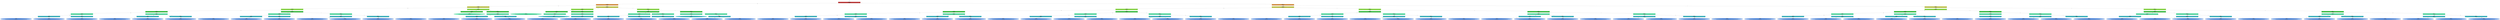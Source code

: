 digraph Tree {
splines=false;
graph [pad=".25", ranksep="0.5", nodesep="1"];
node [shape=rect, style="filled", color="black", fontname="helvetica",fillcolor="white"] ;
edge [fontname="helvetica"] ;
0 [label="letter", shape=plaintext];
0:s -> 1:n [style=invis];   
1 [label=<<b> Class=U </b> <br/> error: 1.000, n=20000 <br/> p: (0.04, 0.04, 0.04, 0.04, 0.04, 0.04, 0.04, 0.04, 0.04, 0.04, 0.04, 0.04, 0.04, 0.04, 0.04, 0.04, 0.04, 0.04, 0.04, 0.04, 0.04, 0.04, 0.04, 0.04, 0.04, 0.04) <br/><b>x-ege</b>>, fillcolor="0.000 0.7 0.800", shape="rect"];
2 [label=<<b> Class=I </b> <br/> error: 0.761, n=5029 <br/> p: (0.01, 0.01, 0.08, 0.00, 0.05, 0.08, 0.02, 0.00, 0.12, 0.11, 0.00, 0.11, 0.00, 0.00, 0.00, 0.09, 0.00, 0.00, 0.05, 0.08, 0.00, 0.00, 0.00, 0.00, 0.09, 0.10) <br/><b>x2ybr</b>>, fillcolor="0.086 0.7 0.900", shape="rect"];
1:s -> 2:n [label="<= 1"] ;
3 [label=<<b> Class=I </b> <br/> error: 0.689, n=3563 <br/> p: (0.01, 0.01, 0.06, 0.00, 0.06, 0.03, 0.03, 0.00, 0.18, 0.15, 0.00, 0.16, 0.00, 0.00, 0.00, 0.10, 0.00, 0.00, 0.07, 0.00, 0.00, 0.00, 0.00, 0.00, 0.00, 0.14) <br/><b>y-ege</b>>, fillcolor="0.171 0.7 0.800", shape="rect"];
2:s -> 3:n [label="<= 7"] ;
4 [label=<<b> Class=I </b> <br/> error: 0.617, n=2698 <br/> p: (0.02, 0.01, 0.08, 0.00, 0.01, 0.04, 0.02, 0.00, 0.23, 0.20, 0.00, 0.21, 0.00, 0.00, 0.00, 0.14, 0.00, 0.00, 0.03, 0.00, 0.00, 0.00, 0.00, 0.00, 0.00, 0.03) <br/><b>xybar</b>>, fillcolor="0.257 0.7 0.900", shape="rect"];
3:s -> 4:n [label="<= 5"] ;
5 [label=<<b> Class=L </b> <br/> error: 0.461, n=1348 <br/> p: (0.03, 0.01, 0.16, 0.00, 0.00, 0.00, 0.05, 0.00, 0.28, 0.00, 0.00, 0.41, 0.00, 0.00, 0.00, 0.05, 0.00, 0.00, 0.00, 0.00, 0.00, 0.00, 0.00, 0.00, 0.00, 0.00) <br/><b>x2ybr</b>>, fillcolor="0.343 0.7 0.800", shape="rect"];
4:s -> 5:n [label="<= 9"] ;
6 [label=<<b> Class=L </b> <br/> error: 0.088, n=601 <br/> p: (0.07, 0.00, 0.00, 0.00, 0.00, 0.00, 0.00, 0.00, 0.00, 0.00, 0.00, 0.92, 0.00, 0.00, 0.00, 0.00, 0.00, 0.00, 0.00, 0.00, 0.00, 0.00, 0.00, 0.00, 0.00, 0.00) <br/><b>y2bar</b>>, fillcolor="0.429 0.7 0.900", shape="rect"];
5:s -> 6:n [label="<= 3"] ;
7 [label=<<b> Class=L </b> <br/> error: 0.229, n=92 <br/> p: (0.48, 0.00, 0.00, 0.00, 0.00, 0.00, 0.00, 0.00, 0.00, 0.00, 0.00, 0.51, 0.00, 0.00, 0.00, 0.00, 0.00, 0.00, 0.00, 0.00, 0.00, 0.00, 0.00, 0.00, 0.00, 0.01) <br/><b>y2bar</b>>, fillcolor="0.514 0.7 0.800", shape="rect"];
6:s -> 7:n [label="<= 5"] ;
8 [label=<<b> Class=A </b> <br/> error: 0.000, n=44 <br/> p: (1.00, 0.00, 0.00, 0.00, 0.00, 0.00, 0.00, 0.00, 0.00, 0.00, 0.00, 0.00, 0.00, 0.00, 0.00, 0.00, 0.00, 0.00, 0.00, 0.00, 0.00, 0.00, 0.00, 0.00, 0.00, 0.00) >, fillcolor="0.600 0.7 0.900", shape="oval"];
7:s -> 8:n [label="<= 2"] ;
9 [label=<<b> Class=L </b> <br/> error: 0.031, n=48 <br/> p: (0.00, 0.00, 0.00, 0.00, 0.00, 0.00, 0.00, 0.00, 0.00, 0.00, 0.00, 0.98, 0.00, 0.00, 0.00, 0.00, 0.00, 0.00, 0.00, 0.00, 0.00, 0.00, 0.00, 0.00, 0.00, 0.02) >, fillcolor="0.600 0.7 0.900", shape="oval"];
7:s -> 9:n [label="> 2"] ;
10 [label=<<b> Class=L </b> <br/> error: 0.004, n=509 <br/> p: (0.00, 0.00, 0.00, 0.00, 0.00, 0.00, 0.00, 0.00, 0.00, 0.00, 0.00, 1.00, 0.00, 0.00, 0.00, 0.00, 0.00, 0.00, 0.00, 0.00, 0.00, 0.00, 0.00, 0.00, 0.00, 0.00) <br/><b>y-bar</b>>, fillcolor="0.514 0.7 0.800", shape="rect"];
6:s -> 10:n [label="> 5"] ;
11 [label=<<b> Class=L </b> <br/> error: 0.000, n=508 <br/> p: (0.00, 0.00, 0.00, 0.00, 0.00, 0.00, 0.00, 0.00, 0.00, 0.00, 0.00, 1.00, 0.00, 0.00, 0.00, 0.00, 0.00, 0.00, 0.00, 0.00, 0.00, 0.00, 0.00, 0.00, 0.00, 0.00) >, fillcolor="0.600 0.7 0.900", shape="oval"];
10:s -> 11:n [label="<= 5"] ;
12 [label=<<b> Class=I </b> <br/> error: 0.384, n=747 <br/> p: (0.00, 0.02, 0.28, 0.00, 0.00, 0.00, 0.08, 0.00, 0.51, 0.00, 0.00, 0.00, 0.00, 0.00, 0.00, 0.10, 0.00, 0.00, 0.00, 0.00, 0.00, 0.00, 0.00, 0.00, 0.00, 0.01) <br/><b>xy2br</b>>, fillcolor="0.429 0.7 0.900", shape="rect"];
5:s -> 12:n [label="> 3"] ;
13 [label=<<b> Class=I </b> <br/> error: 0.197, n=448 <br/> p: (0.00, 0.03, 0.00, 0.00, 0.00, 0.00, 0.00, 0.00, 0.80, 0.00, 0.00, 0.00, 0.00, 0.00, 0.00, 0.16, 0.00, 0.00, 0.00, 0.00, 0.00, 0.00, 0.00, 0.00, 0.00, 0.01) <br/><b>x-bar</b>>, fillcolor="0.514 0.7 0.800", shape="rect"];
12:s -> 13:n [label="<= 8"] ;
14 [label=<<b> Class=P </b> <br/> error: 0.044, n=73 <br/> p: (0.00, 0.01, 0.00, 0.00, 0.00, 0.00, 0.00, 0.00, 0.00, 0.00, 0.00, 0.00, 0.00, 0.00, 0.00, 0.97, 0.00, 0.01, 0.00, 0.00, 0.00, 0.00, 0.00, 0.00, 0.00, 0.00) >, fillcolor="0.600 0.7 0.900", shape="oval"];
13:s -> 14:n [label="<= 6"] ;
15 [label=<<b> Class=I </b> <br/> error: 0.067, n=375 <br/> p: (0.00, 0.04, 0.00, 0.00, 0.00, 0.00, 0.00, 0.00, 0.95, 0.00, 0.00, 0.00, 0.00, 0.00, 0.00, 0.00, 0.00, 0.00, 0.00, 0.00, 0.00, 0.00, 0.00, 0.00, 0.00, 0.01) >, fillcolor="0.600 0.7 0.900", shape="oval"];
13:s -> 15:n [label="> 6"] ;
16 [label=<<b> Class=C </b> <br/> error: 0.246, n=299 <br/> p: (0.00, 0.00, 0.71, 0.00, 0.00, 0.00, 0.20, 0.00, 0.09, 0.00, 0.00, 0.00, 0.00, 0.00, 0.00, 0.00, 0.00, 0.00, 0.00, 0.00, 0.00, 0.00, 0.00, 0.00, 0.00, 0.00) <br/><b>y-ege</b>>, fillcolor="0.514 0.7 0.800", shape="rect"];
12:s -> 16:n [label="> 8"] ;
17 [label=<<b> Class=C </b> <br/> error: 0.144, n=241 <br/> p: (0.00, 0.00, 0.86, 0.00, 0.00, 0.00, 0.03, 0.00, 0.11, 0.00, 0.00, 0.00, 0.00, 0.00, 0.00, 0.00, 0.00, 0.00, 0.00, 0.00, 0.00, 0.00, 0.00, 0.00, 0.00, 0.00) >, fillcolor="0.600 0.7 0.900", shape="oval"];
16:s -> 17:n [label="<= 4"] ;
18 [label=<<b> Class=G </b> <br/> error: 0.089, n=58 <br/> p: (0.00, 0.00, 0.05, 0.00, 0.02, 0.00, 0.93, 0.00, 0.00, 0.00, 0.00, 0.00, 0.00, 0.00, 0.00, 0.00, 0.00, 0.00, 0.00, 0.00, 0.00, 0.00, 0.00, 0.00, 0.00, 0.00) >, fillcolor="0.600 0.7 0.900", shape="oval"];
16:s -> 18:n [label="> 4"] ;
19 [label=<<b> Class=J </b> <br/> error: 0.503, n=1350 <br/> p: (0.00, 0.00, 0.00, 0.00, 0.01, 0.08, 0.00, 0.00, 0.18, 0.39, 0.00, 0.00, 0.00, 0.00, 0.00, 0.22, 0.00, 0.00, 0.05, 0.00, 0.00, 0.00, 0.00, 0.00, 0.00, 0.05) <br/><b>xegvy</b>>, fillcolor="0.343 0.7 0.800", shape="rect"];
4:s -> 19:n [label="> 9"] ;
20 [label=<<b> Class=J </b> <br/> error: 0.068, n=530 <br/> p: (0.01, 0.00, 0.00, 0.00, 0.00, 0.00, 0.00, 0.00, 0.02, 0.96, 0.00, 0.01, 0.00, 0.00, 0.00, 0.00, 0.00, 0.00, 0.00, 0.00, 0.00, 0.00, 0.00, 0.00, 0.00, 0.00) <br/><b>y-ege</b>>, fillcolor="0.429 0.7 0.900", shape="rect"];
19:s -> 20:n [label="<= 7"] ;
21 [label=<<b> Class=J </b> <br/> error: 0.013, n=480 <br/> p: (0.00, 0.00, 0.00, 0.00, 0.00, 0.00, 0.00, 0.00, 0.00, 0.99, 0.00, 0.00, 0.00, 0.00, 0.00, 0.00, 0.00, 0.00, 0.00, 0.00, 0.00, 0.00, 0.00, 0.00, 0.00, 0.00) <br/><b>y2bar</b>>, fillcolor="0.514 0.7 0.800", shape="rect"];
20:s -> 21:n [label="<= 1"] ;
22 [label=<<b> Class=J </b> <br/> error: 0.008, n=479 <br/> p: (0.00, 0.00, 0.00, 0.00, 0.00, 0.00, 0.00, 0.00, 0.00, 1.00, 0.00, 0.00, 0.00, 0.00, 0.00, 0.00, 0.00, 0.00, 0.00, 0.00, 0.00, 0.00, 0.00, 0.00, 0.00, 0.00) >, fillcolor="0.600 0.7 0.900", shape="oval"];
21:s -> 22:n [label="> 2"] ;
23 [label=<<b> Class=J </b> <br/> error: 0.340, n=50 <br/> p: (0.06, 0.00, 0.00, 0.00, 0.00, 0.00, 0.00, 0.00, 0.18, 0.62, 0.00, 0.12, 0.00, 0.00, 0.00, 0.00, 0.00, 0.00, 0.00, 0.00, 0.00, 0.00, 0.00, 0.00, 0.00, 0.02) <br/><b>xybar</b>>, fillcolor="0.514 0.7 0.800", shape="rect"];
20:s -> 23:n [label="> 1"] ;
24 [label=<<b> Class=J </b> <br/> error: 0.195, n=41 <br/> p: (0.02, 0.00, 0.00, 0.00, 0.00, 0.00, 0.00, 0.00, 0.22, 0.76, 0.00, 0.00, 0.00, 0.00, 0.00, 0.00, 0.00, 0.00, 0.00, 0.00, 0.00, 0.00, 0.00, 0.00, 0.00, 0.00) >, fillcolor="0.600 0.7 0.900", shape="oval"];
23:s -> 24:n [label="> 10"] ;
25 [label=<<b> Class=P </b> <br/> error: 0.500, n=820 <br/> p: (0.00, 0.01, 0.00, 0.00, 0.02, 0.14, 0.00, 0.00, 0.28, 0.03, 0.00, 0.00, 0.00, 0.00, 0.00, 0.36, 0.00, 0.00, 0.08, 0.00, 0.00, 0.00, 0.00, 0.00, 0.00, 0.08) <br/><b>xy2br</b>>, fillcolor="0.429 0.7 0.900", shape="rect"];
19:s -> 25:n [label="> 7"] ;
26 [label=<<b> Class=P </b> <br/> error: 0.276, n=441 <br/> p: (0.00, 0.00, 0.00, 0.00, 0.00, 0.25, 0.00, 0.00, 0.04, 0.01, 0.00, 0.00, 0.00, 0.00, 0.00, 0.67, 0.00, 0.00, 0.01, 0.00, 0.00, 0.00, 0.00, 0.00, 0.00, 0.00) <br/><b>xybar</b>>, fillcolor="0.514 0.7 0.800", shape="rect"];
25:s -> 26:n [label="<= 6"] ;
27 [label=<<b> Class=P </b> <br/> error: 0.088, n=257 <br/> p: (0.00, 0.00, 0.00, 0.00, 0.00, 0.01, 0.00, 0.00, 0.00, 0.00, 0.00, 0.00, 0.00, 0.00, 0.00, 0.95, 0.00, 0.00, 0.02, 0.00, 0.00, 0.00, 0.00, 0.00, 0.00, 0.00) >, fillcolor="0.600 0.7 0.900", shape="oval"];
26:s -> 27:n [label="<= 12"] ;
28 [label=<<b> Class=F </b> <br/> error: 0.306, n=184 <br/> p: (0.00, 0.00, 0.00, 0.00, 0.00, 0.59, 0.00, 0.00, 0.10, 0.03, 0.00, 0.00, 0.00, 0.00, 0.00, 0.29, 0.00, 0.00, 0.00, 0.00, 0.00, 0.00, 0.00, 0.00, 0.00, 0.00) >, fillcolor="0.600 0.7 0.900", shape="oval"];
26:s -> 28:n [label="> 12"] ;
29 [label=<<b> Class=I </b> <br/> error: 0.387, n=379 <br/> p: (0.00, 0.01, 0.00, 0.00, 0.04, 0.00, 0.00, 0.00, 0.56, 0.04, 0.00, 0.00, 0.00, 0.00, 0.00, 0.00, 0.00, 0.00, 0.17, 0.00, 0.00, 0.00, 0.00, 0.00, 0.00, 0.17) <br/><b>y-ege</b>>, fillcolor="0.514 0.7 0.800", shape="rect"];
25:s -> 29:n [label="> 6"] ;
30 [label=<<b> Class=I </b> <br/> error: 0.089, n=231 <br/> p: (0.00, 0.00, 0.00, 0.00, 0.00, 0.00, 0.00, 0.00, 0.92, 0.07, 0.00, 0.00, 0.00, 0.00, 0.00, 0.00, 0.00, 0.00, 0.00, 0.00, 0.00, 0.00, 0.00, 0.00, 0.00, 0.00) >, fillcolor="0.600 0.7 0.900", shape="oval"];
29:s -> 30:n [label="<= 2"] ;
31 [label=<<b> Class=Z </b> <br/> error: 0.331, n=148 <br/> p: (0.00, 0.03, 0.01, 0.00, 0.09, 0.00, 0.00, 0.00, 0.00, 0.00, 0.00, 0.00, 0.00, 0.00, 0.00, 0.00, 0.00, 0.00, 0.43, 0.00, 0.00, 0.00, 0.00, 0.00, 0.00, 0.44) >, fillcolor="0.600 0.7 0.900", shape="oval"];
29:s -> 31:n [label="> 2"] ;
32 [label=<<b> Class=Z </b> <br/> error: 0.396, n=865 <br/> p: (0.00, 0.04, 0.00, 0.00, 0.25, 0.00, 0.04, 0.00, 0.00, 0.00, 0.00, 0.00, 0.00, 0.00, 0.00, 0.00, 0.00, 0.00, 0.20, 0.00, 0.00, 0.00, 0.00, 0.00, 0.00, 0.47) <br/><b>x-bar</b>>, fillcolor="0.257 0.7 0.900", shape="rect"];
3:s -> 32:n [label="> 5"] ;
33 [label=<<b> Class=E </b> <br/> error: 0.010, n=197 <br/> p: (0.00, 0.00, 0.00, 0.00, 0.99, 0.00, 0.00, 0.00, 0.00, 0.00, 0.00, 0.00, 0.00, 0.00, 0.00, 0.01, 0.00, 0.00, 0.00, 0.00, 0.00, 0.00, 0.00, 0.00, 0.00, 0.00) <br/><b>y-bar</b>>, fillcolor="0.343 0.7 0.800", shape="rect"];
32:s -> 33:n [label="<= 5"] ;
34 [label=<<b> Class=E </b> <br/> error: 0.000, n=196 <br/> p: (0.00, 0.00, 0.00, 0.00, 1.00, 0.00, 0.00, 0.00, 0.00, 0.00, 0.00, 0.00, 0.00, 0.00, 0.00, 0.00, 0.00, 0.00, 0.00, 0.00, 0.00, 0.00, 0.00, 0.00, 0.00, 0.00) >, fillcolor="0.429 0.7 0.900", shape="oval"];
33:s -> 34:n [label="<= 9"] ;
35 [label=<<b> Class=Z </b> <br/> error: 0.327, n=668 <br/> p: (0.00, 0.05, 0.00, 0.00, 0.03, 0.00, 0.05, 0.00, 0.00, 0.00, 0.00, 0.00, 0.00, 0.00, 0.00, 0.00, 0.00, 0.00, 0.26, 0.00, 0.00, 0.00, 0.00, 0.00, 0.00, 0.61) <br/><b>x2bar</b>>, fillcolor="0.343 0.7 0.800", shape="rect"];
32:s -> 35:n [label="> 5"] ;
36 [label=<<b> Class=Z </b> <br/> error: 0.255, n=613 <br/> p: (0.00, 0.01, 0.00, 0.00, 0.03, 0.00, 0.00, 0.00, 0.00, 0.00, 0.00, 0.00, 0.00, 0.00, 0.00, 0.00, 0.00, 0.00, 0.28, 0.00, 0.00, 0.00, 0.00, 0.00, 0.00, 0.67) <br/><b>xybar</b>>, fillcolor="0.429 0.7 0.900", shape="rect"];
35:s -> 36:n [label="<= 6"] ;
37 [label=<<b> Class=Z </b> <br/> error: 0.255, n=363 <br/> p: (0.00, 0.02, 0.00, 0.00, 0.00, 0.00, 0.01, 0.00, 0.00, 0.00, 0.00, 0.00, 0.00, 0.00, 0.00, 0.00, 0.00, 0.00, 0.47, 0.00, 0.00, 0.00, 0.00, 0.00, 0.00, 0.50) <br/><b>xybar</b>>, fillcolor="0.514 0.7 0.800", shape="rect"];
36:s -> 37:n [label="<= 8"] ;
38 [label=<<b> Class=S </b> <br/> error: 0.000, n=167 <br/> p: (0.00, 0.00, 0.00, 0.00, 0.00, 0.00, 0.00, 0.00, 0.00, 0.00, 0.00, 0.00, 0.00, 0.00, 0.00, 0.00, 0.00, 0.00, 1.00, 0.00, 0.00, 0.00, 0.00, 0.00, 0.00, 0.00) >, fillcolor="0.600 0.7 0.900", shape="oval"];
37:s -> 38:n [label="<= 5"] ;
39 [label=<<b> Class=Z </b> <br/> error: 0.115, n=196 <br/> p: (0.00, 0.04, 0.00, 0.00, 0.01, 0.00, 0.01, 0.00, 0.00, 0.00, 0.00, 0.00, 0.00, 0.00, 0.00, 0.00, 0.00, 0.00, 0.03, 0.00, 0.00, 0.00, 0.00, 0.00, 0.00, 0.92) >, fillcolor="0.600 0.7 0.900", shape="oval"];
37:s -> 39:n [label="> 5"] ;
40 [label=<<b> Class=Z </b> <br/> error: 0.095, n=250 <br/> p: (0.00, 0.00, 0.00, 0.00, 0.07, 0.00, 0.00, 0.00, 0.00, 0.00, 0.00, 0.00, 0.00, 0.00, 0.00, 0.00, 0.00, 0.00, 0.00, 0.00, 0.00, 0.00, 0.00, 0.00, 0.00, 0.92) <br/><b>x2bar</b>>, fillcolor="0.514 0.7 0.800", shape="rect"];
36:s -> 40:n [label="> 8"] ;
41 [label=<<b> Class=Z </b> <br/> error: 0.040, n=236 <br/> p: (0.00, 0.00, 0.00, 0.00, 0.02, 0.00, 0.00, 0.00, 0.00, 0.00, 0.00, 0.00, 0.00, 0.00, 0.00, 0.00, 0.00, 0.00, 0.00, 0.00, 0.00, 0.00, 0.00, 0.00, 0.00, 0.97) >, fillcolor="0.600 0.7 0.900", shape="oval"];
40:s -> 41:n [label="<= 4"] ;
42 [label=<<b> Class=G </b> <br/> error: 0.210, n=55 <br/> p: (0.00, 0.44, 0.00, 0.00, 0.00, 0.00, 0.56, 0.00, 0.00, 0.00, 0.00, 0.00, 0.00, 0.00, 0.00, 0.00, 0.00, 0.00, 0.00, 0.00, 0.00, 0.00, 0.00, 0.00, 0.00, 0.00) >, fillcolor="0.429 0.7 0.900", shape="oval"];
35:s -> 42:n [label="> 6"] ;
43 [label=<<b> Class=Y </b> <br/> error: 0.502, n=1466 <br/> p: (0.00, 0.00, 0.13, 0.00, 0.00, 0.21, 0.00, 0.00, 0.00, 0.02, 0.00, 0.00, 0.00, 0.00, 0.00, 0.05, 0.00, 0.00, 0.00, 0.27, 0.00, 0.00, 0.00, 0.00, 0.30, 0.01) <br/><b>y-bar</b>>, fillcolor="0.171 0.7 0.800", shape="rect"];
2:s -> 43:n [label="> 7"] ;
44 [label=<<b> Class=C </b> <br/> error: 0.389, n=290 <br/> p: (0.00, 0.00, 0.62, 0.00, 0.02, 0.00, 0.00, 0.00, 0.00, 0.10, 0.00, 0.00, 0.00, 0.00, 0.00, 0.03, 0.00, 0.00, 0.01, 0.01, 0.00, 0.00, 0.00, 0.00, 0.15, 0.05) <br/><b>x2bar</b>>, fillcolor="0.257 0.7 0.900", shape="rect"];
43:s -> 44:n [label="<= 9"] ;
45 [label=<<b> Class=Y </b> <br/> error: 0.519, n=111 <br/> p: (0.00, 0.00, 0.26, 0.00, 0.04, 0.01, 0.00, 0.00, 0.00, 0.05, 0.00, 0.00, 0.00, 0.00, 0.00, 0.06, 0.01, 0.00, 0.03, 0.03, 0.00, 0.00, 0.00, 0.00, 0.40, 0.13) <br/><b>x2bar</b>>, fillcolor="0.343 0.7 0.800", shape="rect"];
44:s -> 45:n [label="<= 4"] ;
46 [label=<<b> Class=Y </b> <br/> error: 0.432, n=76 <br/> p: (0.00, 0.00, 0.01, 0.00, 0.05, 0.01, 0.00, 0.00, 0.00, 0.04, 0.00, 0.00, 0.00, 0.00, 0.00, 0.04, 0.00, 0.00, 0.04, 0.04, 0.00, 0.00, 0.00, 0.00, 0.58, 0.18) <br/><b>xegvy</b>>, fillcolor="0.429 0.7 0.900", shape="rect"];
45:s -> 46:n [label="<= 3"] ;
47 [label=<<b> Class=Y </b> <br/> error: 0.096, n=46 <br/> p: (0.00, 0.00, 0.00, 0.00, 0.00, 0.02, 0.00, 0.00, 0.00, 0.00, 0.00, 0.00, 0.00, 0.00, 0.00, 0.02, 0.00, 0.00, 0.00, 0.02, 0.00, 0.00, 0.00, 0.00, 0.93, 0.00) >, fillcolor="0.514 0.7 0.800", shape="oval"];
46:s -> 47:n [label="> 9"] ;
48 [label=<<b> Class=C </b> <br/> error: 0.152, n=179 <br/> p: (0.00, 0.00, 0.85, 0.00, 0.01, 0.00, 0.00, 0.00, 0.00, 0.13, 0.00, 0.00, 0.00, 0.00, 0.00, 0.01, 0.00, 0.00, 0.00, 0.00, 0.00, 0.00, 0.00, 0.00, 0.00, 0.01) <br/><b>y-bar</b>>, fillcolor="0.343 0.7 0.800", shape="rect"];
44:s -> 48:n [label="> 4"] ;
49 [label=<<b> Class=C </b> <br/> error: 0.036, n=155 <br/> p: (0.00, 0.00, 0.98, 0.00, 0.01, 0.00, 0.00, 0.00, 0.00, 0.00, 0.00, 0.00, 0.00, 0.00, 0.00, 0.01, 0.00, 0.00, 0.00, 0.00, 0.00, 0.00, 0.00, 0.00, 0.00, 0.01) <br/><b>onpix</b>>, fillcolor="0.429 0.7 0.900", shape="rect"];
48:s -> 49:n [label="> 5"] ;
50 [label=<<b> Class=C </b> <br/> error: 0.012, n=153 <br/> p: (0.00, 0.00, 0.99, 0.00, 0.01, 0.00, 0.00, 0.00, 0.00, 0.00, 0.00, 0.00, 0.00, 0.00, 0.00, 0.00, 0.00, 0.00, 0.00, 0.00, 0.00, 0.00, 0.00, 0.00, 0.00, 0.00) <br/><b>x-ege</b>>, fillcolor="0.514 0.7 0.800", shape="rect"];
49:s -> 50:n [label="<= 4"] ;
51 [label=<<b> Class=C </b> <br/> error: 0.000, n=152 <br/> p: (0.00, 0.00, 1.00, 0.00, 0.00, 0.00, 0.00, 0.00, 0.00, 0.00, 0.00, 0.00, 0.00, 0.00, 0.00, 0.00, 0.00, 0.00, 0.00, 0.00, 0.00, 0.00, 0.00, 0.00, 0.00, 0.00) >, fillcolor="0.600 0.7 0.900", shape="oval"];
50:s -> 51:n [label="> 0"] ;
52 [label=<<b> Class=T </b> <br/> error: 0.397, n=1176 <br/> p: (0.00, 0.00, 0.00, 0.00, 0.00, 0.26, 0.00, 0.00, 0.00, 0.00, 0.00, 0.00, 0.00, 0.00, 0.00, 0.06, 0.00, 0.00, 0.00, 0.34, 0.00, 0.00, 0.00, 0.00, 0.33, 0.00) <br/><b>x2bar</b>>, fillcolor="0.257 0.7 0.900", shape="rect"];
43:s -> 52:n [label="> 9"] ;
53 [label=<<b> Class=T </b> <br/> error: 0.303, n=841 <br/> p: (0.00, 0.00, 0.00, 0.00, 0.00, 0.08, 0.00, 0.00, 0.00, 0.00, 0.00, 0.00, 0.00, 0.00, 0.00, 0.01, 0.00, 0.00, 0.00, 0.46, 0.00, 0.00, 0.00, 0.00, 0.45, 0.00) <br/><b>y-bar</b>>, fillcolor="0.343 0.7 0.800", shape="rect"];
52:s -> 53:n [label="<= 3"] ;
54 [label=<<b> Class=Y </b> <br/> error: 0.286, n=533 <br/> p: (0.00, 0.00, 0.00, 0.00, 0.00, 0.11, 0.00, 0.00, 0.00, 0.00, 0.00, 0.00, 0.00, 0.00, 0.00, 0.02, 0.00, 0.00, 0.00, 0.20, 0.00, 0.00, 0.00, 0.00, 0.67, 0.00) <br/><b>xegvy</b>>, fillcolor="0.429 0.7 0.900", shape="rect"];
53:s -> 54:n [label="<= 11"] ;
55 [label=<<b> Class=T </b> <br/> error: 0.396, n=179 <br/> p: (0.00, 0.00, 0.00, 0.00, 0.00, 0.31, 0.00, 0.00, 0.00, 0.00, 0.00, 0.00, 0.00, 0.00, 0.00, 0.06, 0.00, 0.00, 0.00, 0.32, 0.00, 0.00, 0.00, 0.00, 0.30, 0.01) <br/><b>x2bar</b>>, fillcolor="0.514 0.7 0.800", shape="rect"];
54:s -> 55:n [label="<= 10"] ;
56 [label=<<b> Class=T </b> <br/> error: 0.293, n=114 <br/> p: (0.00, 0.00, 0.00, 0.00, 0.00, 0.11, 0.00, 0.00, 0.00, 0.00, 0.00, 0.00, 0.00, 0.00, 0.00, 0.00, 0.00, 0.00, 0.00, 0.48, 0.00, 0.00, 0.00, 0.00, 0.41, 0.00) >, fillcolor="0.600 0.7 0.900", shape="oval"];
55:s -> 56:n [label="<= 2"] ;
57 [label=<<b> Class=F </b> <br/> error: 0.304, n=65 <br/> p: (0.00, 0.00, 0.00, 0.00, 0.00, 0.68, 0.00, 0.00, 0.00, 0.00, 0.00, 0.00, 0.00, 0.00, 0.00, 0.17, 0.00, 0.00, 0.00, 0.05, 0.00, 0.00, 0.00, 0.00, 0.09, 0.02) >, fillcolor="0.600 0.7 0.900", shape="oval"];
55:s -> 57:n [label="> 2"] ;
58 [label=<<b> Class=Y </b> <br/> error: 0.129, n=354 <br/> p: (0.00, 0.00, 0.00, 0.00, 0.00, 0.00, 0.00, 0.00, 0.00, 0.00, 0.00, 0.00, 0.00, 0.00, 0.00, 0.00, 0.00, 0.00, 0.00, 0.14, 0.00, 0.00, 0.00, 0.00, 0.86, 0.00) <br/><b>x2ybr</b>>, fillcolor="0.514 0.7 0.800", shape="rect"];
54:s -> 58:n [label="> 10"] ;
59 [label=<<b> Class=Y </b> <br/> error: 0.085, n=324 <br/> p: (0.00, 0.00, 0.00, 0.00, 0.00, 0.00, 0.00, 0.00, 0.00, 0.00, 0.00, 0.00, 0.00, 0.00, 0.00, 0.00, 0.00, 0.00, 0.00, 0.07, 0.00, 0.00, 0.00, 0.00, 0.93, 0.00) >, fillcolor="0.600 0.7 0.900", shape="oval"];
58:s -> 59:n [label="> 9"] ;
60 [label=<<b> Class=T </b> <br/> error: 0.110, n=308 <br/> p: (0.00, 0.00, 0.00, 0.00, 0.00, 0.03, 0.00, 0.00, 0.00, 0.00, 0.00, 0.00, 0.00, 0.00, 0.00, 0.00, 0.00, 0.00, 0.00, 0.91, 0.00, 0.00, 0.00, 0.00, 0.06, 0.00) <br/><b>y2bar</b>>, fillcolor="0.429 0.7 0.900", shape="rect"];
53:s -> 60:n [label="> 11"] ;
61 [label=<<b> Class=T </b> <br/> error: 0.062, n=288 <br/> p: (0.00, 0.00, 0.00, 0.00, 0.00, 0.02, 0.00, 0.00, 0.00, 0.00, 0.00, 0.00, 0.00, 0.00, 0.00, 0.00, 0.00, 0.00, 0.00, 0.96, 0.00, 0.00, 0.00, 0.00, 0.02, 0.00) <br/><b>x-bar</b>>, fillcolor="0.514 0.7 0.800", shape="rect"];
60:s -> 61:n [label="> 3"] ;
62 [label=<<b> Class=T </b> <br/> error: 0.008, n=267 <br/> p: (0.00, 0.00, 0.00, 0.00, 0.00, 0.00, 0.00, 0.00, 0.00, 0.00, 0.00, 0.00, 0.00, 0.00, 0.00, 0.00, 0.00, 0.00, 0.00, 1.00, 0.00, 0.00, 0.00, 0.00, 0.00, 0.00) >, fillcolor="0.600 0.7 0.900", shape="oval"];
61:s -> 62:n [label="> 4"] ;
63 [label=<<b> Class=F </b> <br/> error: 0.264, n=335 <br/> p: (0.00, 0.00, 0.01, 0.00, 0.00, 0.73, 0.00, 0.00, 0.00, 0.00, 0.00, 0.00, 0.00, 0.00, 0.00, 0.18, 0.00, 0.00, 0.00, 0.03, 0.00, 0.00, 0.00, 0.00, 0.04, 0.00) <br/><b>xegvy</b>>, fillcolor="0.343 0.7 0.800", shape="rect"];
52:s -> 63:n [label="> 3"] ;
64 [label=<<b> Class=F </b> <br/> error: 0.031, n=191 <br/> p: (0.00, 0.00, 0.02, 0.00, 0.00, 0.98, 0.00, 0.00, 0.00, 0.00, 0.00, 0.00, 0.00, 0.00, 0.00, 0.00, 0.00, 0.00, 0.00, 0.00, 0.00, 0.00, 0.00, 0.00, 0.00, 0.00) <br/><b>x-ege</b>>, fillcolor="0.429 0.7 0.900", shape="rect"];
63:s -> 64:n [label="<= 8"] ;
65 [label=<<b> Class=F </b> <br/> error: 0.000, n=187 <br/> p: (0.00, 0.00, 0.00, 0.00, 0.00, 1.00, 0.00, 0.00, 0.00, 0.00, 0.00, 0.00, 0.00, 0.00, 0.00, 0.00, 0.00, 0.00, 0.00, 0.00, 0.00, 0.00, 0.00, 0.00, 0.00, 0.00) >, fillcolor="0.514 0.7 0.800", shape="oval"];
64:s -> 65:n [label="<= 0"] ;
66 [label=<<b> Class=P </b> <br/> error: 0.372, n=144 <br/> p: (0.00, 0.00, 0.01, 0.00, 0.00, 0.40, 0.00, 0.00, 0.00, 0.00, 0.00, 0.00, 0.00, 0.00, 0.00, 0.42, 0.00, 0.00, 0.00, 0.07, 0.00, 0.00, 0.00, 0.00, 0.10, 0.01) <br/><b>xegvy</b>>, fillcolor="0.429 0.7 0.900", shape="rect"];
63:s -> 66:n [label="> 8"] ;
67 [label=<<b> Class=P </b> <br/> error: 0.251, n=121 <br/> p: (0.00, 0.00, 0.01, 0.00, 0.00, 0.47, 0.00, 0.00, 0.00, 0.00, 0.00, 0.00, 0.00, 0.00, 0.00, 0.50, 0.00, 0.00, 0.00, 0.01, 0.00, 0.00, 0.00, 0.00, 0.00, 0.01) <br/><b>x2ybr</b>>, fillcolor="0.514 0.7 0.800", shape="rect"];
66:s -> 67:n [label="<= 10"] ;
68 [label=<<b> Class=P </b> <br/> error: 0.146, n=60 <br/> p: (0.00, 0.00, 0.00, 0.00, 0.00, 0.18, 0.00, 0.00, 0.00, 0.00, 0.00, 0.00, 0.00, 0.00, 0.00, 0.82, 0.00, 0.00, 0.00, 0.00, 0.00, 0.00, 0.00, 0.00, 0.00, 0.00) >, fillcolor="0.600 0.7 0.900", shape="oval"];
67:s -> 68:n [label="<= 8"] ;
69 [label=<<b> Class=F </b> <br/> error: 0.226, n=61 <br/> p: (0.00, 0.00, 0.02, 0.00, 0.00, 0.75, 0.00, 0.00, 0.00, 0.00, 0.00, 0.00, 0.00, 0.00, 0.00, 0.20, 0.00, 0.00, 0.00, 0.02, 0.00, 0.00, 0.00, 0.00, 0.00, 0.02) >, fillcolor="0.600 0.7 0.900", shape="oval"];
67:s -> 69:n [label="> 8"] ;
70 [label=<<b> Class=U </b> <br/> error: 0.972, n=14971 <br/> p: (0.05, 0.05, 0.02, 0.05, 0.04, 0.02, 0.05, 0.05, 0.01, 0.01, 0.05, 0.01, 0.05, 0.05, 0.05, 0.02, 0.05, 0.05, 0.03, 0.03, 0.05, 0.05, 0.05, 0.05, 0.02, 0.02) <br/><b>x2ybr</b>>, fillcolor="0.086 0.7 0.900", shape="rect"];
1:s -> 70:n [label="> 1"] ;
71 [label=<<b> Class=D </b> <br/> error: 0.940, n=10884 <br/> p: (0.07, 0.07, 0.01, 0.07, 0.04, 0.02, 0.06, 0.06, 0.01, 0.02, 0.05, 0.02, 0.04, 0.06, 0.06, 0.03, 0.05, 0.07, 0.04, 0.01, 0.02, 0.01, 0.01, 0.06, 0.01, 0.02) <br/><b>y-ege</b>>, fillcolor="0.171 0.7 0.800", shape="rect"];
70:s -> 71:n [label="<= 7"] ;
72 [label=<<b> Class=N </b> <br/> error: 0.859, n=5767 <br/> p: (0.11, 0.01, 0.01, 0.11, 0.02, 0.02, 0.05, 0.09, 0.00, 0.01, 0.06, 0.01, 0.07, 0.11, 0.10, 0.03, 0.03, 0.05, 0.01, 0.01, 0.02, 0.00, 0.01, 0.07, 0.00, 0.00) <br/><b>x-ege</b>>, fillcolor="0.257 0.7 0.900", shape="rect"];
71:s -> 72:n [label="<= 4"] ;
73 [label=<<b> Class=A </b> <br/> error: 0.798, n=3821 <br/> p: (0.15, 0.02, 0.01, 0.14, 0.02, 0.02, 0.07, 0.10, 0.01, 0.01, 0.06, 0.01, 0.00, 0.01, 0.13, 0.03, 0.05, 0.06, 0.02, 0.01, 0.01, 0.00, 0.00, 0.09, 0.00, 0.00) <br/><b>xy2br</b>>, fillcolor="0.343 0.7 0.800", shape="rect"];
72:s -> 73:n [label="<= 3"] ;
74 [label=<<b> Class=D </b> <br/> error: 0.658, n=1347 <br/> p: (0.04, 0.04, 0.00, 0.39, 0.00, 0.06, 0.00, 0.05, 0.01, 0.01, 0.00, 0.00, 0.00, 0.01, 0.06, 0.07, 0.01, 0.14, 0.01, 0.02, 0.00, 0.00, 0.00, 0.06, 0.00, 0.00) <br/><b>xy2br</b>>, fillcolor="0.429 0.7 0.900", shape="rect"];
73:s -> 74:n [label="<= 7"] ;
75 [label=<<b> Class=D </b> <br/> error: 0.500, n=885 <br/> p: (0.02, 0.03, 0.00, 0.57, 0.00, 0.09, 0.00, 0.02, 0.01, 0.01, 0.00, 0.00, 0.00, 0.01, 0.03, 0.11, 0.00, 0.06, 0.00, 0.02, 0.00, 0.00, 0.00, 0.01, 0.01, 0.00) <br/><b>xegvy</b>>, fillcolor="0.514 0.7 0.800", shape="rect"];
74:s -> 75:n [label="<= 6"] ;
76 [label=<<b> Class=D </b> <br/> error: 0.358, n=675 <br/> p: (0.02, 0.04, 0.00, 0.73, 0.00, 0.01, 0.00, 0.02, 0.00, 0.01, 0.00, 0.00, 0.00, 0.01, 0.03, 0.01, 0.00, 0.08, 0.00, 0.01, 0.00, 0.00, 0.00, 0.01, 0.00, 0.00) >, fillcolor="0.600 0.7 0.900", shape="oval"];
75:s -> 76:n [label="<= 8"] ;
77 [label=<<b> Class=P </b> <br/> error: 0.427, n=210 <br/> p: (0.00, 0.00, 0.00, 0.04, 0.00, 0.36, 0.00, 0.01, 0.03, 0.00, 0.00, 0.00, 0.00, 0.00, 0.01, 0.45, 0.00, 0.00, 0.00, 0.06, 0.00, 0.00, 0.00, 0.01, 0.02, 0.00) >, fillcolor="0.600 0.7 0.900", shape="oval"];
75:s -> 77:n [label="> 8"] ;
78 [label=<<b> Class=R </b> <br/> error: 0.666, n=462 <br/> p: (0.07, 0.08, 0.00, 0.03, 0.00, 0.00, 0.00, 0.11, 0.01, 0.02, 0.00, 0.00, 0.00, 0.02, 0.13, 0.00, 0.02, 0.30, 0.03, 0.00, 0.00, 0.00, 0.00, 0.15, 0.00, 0.00) <br/><b>xegvy</b>>, fillcolor="0.514 0.7 0.800", shape="rect"];
74:s -> 78:n [label="> 6"] ;
79 [label=<<b> Class=R </b> <br/> error: 0.473, n=234 <br/> p: (0.13, 0.00, 0.00, 0.03, 0.00, 0.00, 0.01, 0.02, 0.00, 0.03, 0.00, 0.01, 0.00, 0.04, 0.03, 0.00, 0.01, 0.59, 0.06, 0.00, 0.00, 0.00, 0.00, 0.04, 0.00, 0.00) >, fillcolor="0.600 0.7 0.900", shape="oval"];
78:s -> 79:n [label="<= 7"] ;
80 [label=<<b> Class=X </b> <br/> error: 0.575, n=228 <br/> p: (0.00, 0.15, 0.00, 0.04, 0.00, 0.00, 0.00, 0.21, 0.02, 0.01, 0.00, 0.00, 0.00, 0.00, 0.24, 0.00, 0.03, 0.00, 0.01, 0.01, 0.00, 0.00, 0.00, 0.26, 0.00, 0.00) >, fillcolor="0.600 0.7 0.900", shape="oval"];
78:s -> 80:n [label="> 7"] ;
81 [label=<<b> Class=A </b> <br/> error: 0.698, n=2474 <br/> p: (0.20, 0.00, 0.01, 0.00, 0.04, 0.00, 0.11, 0.13, 0.00, 0.00, 0.09, 0.01, 0.00, 0.00, 0.17, 0.00, 0.07, 0.02, 0.02, 0.00, 0.01, 0.00, 0.00, 0.10, 0.00, 0.00) <br/><b>x2ybr</b>>, fillcolor="0.429 0.7 0.900", shape="rect"];
73:s -> 81:n [label="> 7"] ;
82 [label=<<b> Class=A </b> <br/> error: 0.209, n=578 <br/> p: (0.86, 0.00, 0.00, 0.00, 0.00, 0.00, 0.00, 0.03, 0.01, 0.00, 0.01, 0.03, 0.00, 0.00, 0.01, 0.00, 0.01, 0.02, 0.02, 0.00, 0.00, 0.00, 0.00, 0.00, 0.00, 0.00) <br/><b>y2bar</b>>, fillcolor="0.514 0.7 0.800", shape="rect"];
81:s -> 82:n [label="<= 3"] ;
83 [label=<<b> Class=A </b> <br/> error: 0.053, n=515 <br/> p: (0.96, 0.00, 0.00, 0.00, 0.00, 0.00, 0.00, 0.03, 0.00, 0.00, 0.00, 0.00, 0.00, 0.00, 0.00, 0.00, 0.00, 0.00, 0.00, 0.00, 0.00, 0.00, 0.00, 0.00, 0.00, 0.00) >, fillcolor="0.600 0.7 0.900", shape="oval"];
82:s -> 83:n [label="<= 3"] ;
84 [label=<<b> Class=L </b> <br/> error: 0.632, n=63 <br/> p: (0.05, 0.02, 0.00, 0.03, 0.00, 0.00, 0.00, 0.00, 0.08, 0.00, 0.08, 0.25, 0.00, 0.00, 0.05, 0.00, 0.05, 0.19, 0.19, 0.00, 0.00, 0.00, 0.00, 0.00, 0.00, 0.02) >, fillcolor="0.600 0.7 0.900", shape="oval"];
82:s -> 84:n [label="> 3"] ;
85 [label=<<b> Class=O </b> <br/> error: 0.670, n=1896 <br/> p: (0.00, 0.00, 0.01, 0.00, 0.05, 0.00, 0.14, 0.17, 0.00, 0.01, 0.11, 0.01, 0.00, 0.00, 0.22, 0.00, 0.09, 0.02, 0.02, 0.00, 0.02, 0.00, 0.00, 0.14, 0.00, 0.00) <br/><b>xy2br</b>>, fillcolor="0.514 0.7 0.800", shape="rect"];
81:s -> 85:n [label="> 3"] ;
86 [label=<<b> Class=O </b> <br/> error: 0.520, n=1037 <br/> p: (0.00, 0.00, 0.00, 0.00, 0.02, 0.00, 0.00, 0.27, 0.00, 0.01, 0.01, 0.00, 0.00, 0.00, 0.32, 0.00, 0.06, 0.04, 0.01, 0.00, 0.01, 0.00, 0.00, 0.24, 0.00, 0.00) >, fillcolor="0.600 0.7 0.900", shape="oval"];
85:s -> 86:n [label="<= 8"] ;
87 [label=<<b> Class=G </b> <br/> error: 0.618, n=859 <br/> p: (0.01, 0.00, 0.02, 0.00, 0.08, 0.00, 0.30, 0.04, 0.00, 0.00, 0.23, 0.01, 0.00, 0.00, 0.10, 0.00, 0.13, 0.00, 0.02, 0.00, 0.03, 0.00, 0.00, 0.01, 0.00, 0.00) >, fillcolor="0.600 0.7 0.900", shape="oval"];
85:s -> 87:n [label="> 8"] ;
88 [label=<<b> Class=N </b> <br/> error: 0.708, n=1946 <br/> p: (0.04, 0.00, 0.03, 0.05, 0.00, 0.01, 0.01, 0.05, 0.00, 0.01, 0.08, 0.00, 0.20, 0.32, 0.03, 0.03, 0.01, 0.01, 0.00, 0.00, 0.04, 0.01, 0.04, 0.03, 0.00, 0.00) <br/><b>y-ege</b>>, fillcolor="0.343 0.7 0.800", shape="rect"];
72:s -> 88:n [label="> 3"] ;
89 [label=<<b> Class=N </b> <br/> error: 0.350, n=1006 <br/> p: (0.00, 0.00, 0.00, 0.00, 0.00, 0.00, 0.00, 0.00, 0.00, 0.00, 0.03, 0.00, 0.33, 0.55, 0.00, 0.00, 0.00, 0.00, 0.00, 0.00, 0.05, 0.00, 0.02, 0.00, 0.00, 0.00) <br/><b>xegvy</b>>, fillcolor="0.429 0.7 0.900", shape="rect"];
88:s -> 89:n [label="<= 2"] ;
90 [label=<<b> Class=M </b> <br/> error: 0.089, n=295 <br/> p: (0.01, 0.00, 0.00, 0.00, 0.00, 0.00, 0.00, 0.00, 0.00, 0.00, 0.00, 0.01, 0.95, 0.01, 0.00, 0.00, 0.00, 0.00, 0.00, 0.00, 0.02, 0.00, 0.00, 0.00, 0.00, 0.00) <br/><b>x2ybr</b>>, fillcolor="0.514 0.7 0.800", shape="rect"];
89:s -> 90:n [label="<= 6"] ;
91 [label=<<b> Class=M </b> <br/> error: 0.049, n=264 <br/> p: (0.00, 0.00, 0.00, 0.00, 0.00, 0.00, 0.00, 0.00, 0.00, 0.00, 0.00, 0.00, 0.97, 0.00, 0.00, 0.00, 0.00, 0.00, 0.00, 0.00, 0.02, 0.00, 0.00, 0.00, 0.00, 0.00) >, fillcolor="0.600 0.7 0.900", shape="oval"];
90:s -> 91:n [label="> 2"] ;
92 [label=<<b> Class=N </b> <br/> error: 0.269, n=711 <br/> p: (0.00, 0.00, 0.00, 0.01, 0.00, 0.00, 0.00, 0.00, 0.00, 0.00, 0.05, 0.00, 0.07, 0.78, 0.00, 0.00, 0.00, 0.00, 0.00, 0.00, 0.06, 0.01, 0.03, 0.00, 0.00, 0.00) <br/><b>x-ege</b>>, fillcolor="0.514 0.7 0.800", shape="rect"];
89:s -> 92:n [label="> 6"] ;
93 [label=<<b> Class=N </b> <br/> error: 0.209, n=660 <br/> p: (0.00, 0.00, 0.00, 0.01, 0.00, 0.00, 0.00, 0.00, 0.00, 0.00, 0.05, 0.00, 0.01, 0.84, 0.00, 0.00, 0.00, 0.00, 0.00, 0.00, 0.06, 0.01, 0.03, 0.00, 0.00, 0.00) >, fillcolor="0.600 0.7 0.900", shape="oval"];
92:s -> 93:n [label="<= 7"] ;
94 [label=<<b> Class=M </b> <br/> error: 0.140, n=51 <br/> p: (0.00, 0.00, 0.00, 0.00, 0.00, 0.00, 0.00, 0.00, 0.00, 0.00, 0.00, 0.00, 0.86, 0.00, 0.00, 0.00, 0.00, 0.00, 0.00, 0.00, 0.02, 0.00, 0.12, 0.00, 0.00, 0.00) >, fillcolor="0.600 0.7 0.900", shape="oval"];
92:s -> 94:n [label="> 7"] ;
95 [label=<<b> Class=K </b> <br/> error: 0.855, n=940 <br/> p: (0.07, 0.00, 0.06, 0.10, 0.00, 0.03, 0.02, 0.10, 0.00, 0.01, 0.12, 0.01, 0.07, 0.06, 0.05, 0.07, 0.01, 0.02, 0.00, 0.00, 0.04, 0.01, 0.06, 0.06, 0.01, 0.00) <br/><b>x2bar</b>>, fillcolor="0.429 0.7 0.900", shape="rect"];
88:s -> 95:n [label="> 2"] ;
96 [label=<<b> Class=K </b> <br/> error: 0.686, n=340 <br/> p: (0.15, 0.00, 0.03, 0.06, 0.00, 0.08, 0.01, 0.10, 0.00, 0.01, 0.24, 0.00, 0.07, 0.01, 0.00, 0.01, 0.00, 0.03, 0.00, 0.00, 0.00, 0.00, 0.03, 0.16, 0.00, 0.00) <br/><b>y2bar</b>>, fillcolor="0.514 0.7 0.800", shape="rect"];
95:s -> 96:n [label="<= 3"] ;
97 [label=<<b> Class=A </b> <br/> error: 0.680, n=221 <br/> p: (0.24, 0.00, 0.05, 0.04, 0.00, 0.12, 0.02, 0.14, 0.00, 0.02, 0.17, 0.00, 0.11, 0.01, 0.00, 0.01, 0.00, 0.03, 0.00, 0.00, 0.00, 0.00, 0.04, 0.00, 0.00, 0.00) >, fillcolor="0.600 0.7 0.900", shape="oval"];
96:s -> 97:n [label="<= 6"] ;
98 [label=<<b> Class=X </b> <br/> error: 0.372, n=119 <br/> p: (0.00, 0.00, 0.00, 0.09, 0.00, 0.01, 0.00, 0.03, 0.00, 0.00, 0.37, 0.00, 0.00, 0.00, 0.00, 0.00, 0.00, 0.03, 0.00, 0.00, 0.00, 0.00, 0.00, 0.46, 0.00, 0.00) >, fillcolor="0.600 0.7 0.900", shape="oval"];
96:s -> 98:n [label="> 6"] ;
99 [label=<<b> Class=D </b> <br/> error: 0.826, n=600 <br/> p: (0.03, 0.00, 0.07, 0.12, 0.00, 0.00, 0.03, 0.09, 0.00, 0.01, 0.05, 0.01, 0.07, 0.10, 0.08, 0.11, 0.02, 0.02, 0.00, 0.00, 0.07, 0.02, 0.08, 0.00, 0.01, 0.00) <br/><b>xegvy</b>>, fillcolor="0.514 0.7 0.800", shape="rect"];
95:s -> 99:n [label="> 3"] ;
100 [label=<<b> Class=D </b> <br/> error: 0.775, n=360 <br/> p: (0.05, 0.00, 0.06, 0.17, 0.00, 0.00, 0.03, 0.14, 0.00, 0.01, 0.09, 0.02, 0.10, 0.09, 0.07, 0.01, 0.01, 0.04, 0.01, 0.00, 0.10, 0.00, 0.01, 0.00, 0.00, 0.00) >, fillcolor="0.600 0.7 0.900", shape="oval"];
99:s -> 100:n [label="<= 8"] ;
101 [label=<<b> Class=P </b> <br/> error: 0.695, n=240 <br/> p: (0.00, 0.00, 0.10, 0.05, 0.00, 0.00, 0.03, 0.02, 0.00, 0.00, 0.00, 0.00, 0.03, 0.11, 0.10, 0.25, 0.03, 0.00, 0.00, 0.00, 0.02, 0.05, 0.18, 0.00, 0.03, 0.00) >, fillcolor="0.600 0.7 0.900", shape="oval"];
99:s -> 101:n [label="> 8"] ;
102 [label=<<b> Class=B </b> <br/> error: 0.921, n=5117 <br/> p: (0.02, 0.13, 0.02, 0.04, 0.07, 0.03, 0.06, 0.03, 0.02, 0.03, 0.04, 0.03, 0.02, 0.01, 0.03, 0.03, 0.08, 0.10, 0.08, 0.02, 0.01, 0.01, 0.01, 0.06, 0.01, 0.04) <br/><b>x-ege</b>>, fillcolor="0.257 0.7 0.900", shape="rect"];
71:s -> 102:n [label="> 4"] ;
103 [label=<<b> Class=B </b> <br/> error: 0.705, n=1324 <br/> p: (0.00, 0.26, 0.02, 0.00, 0.09, 0.03, 0.08, 0.00, 0.01, 0.03, 0.00, 0.03, 0.00, 0.00, 0.00, 0.01, 0.02, 0.05, 0.19, 0.02, 0.00, 0.00, 0.00, 0.08, 0.00, 0.08) <br/><b>xy2br</b>>, fillcolor="0.343 0.7 0.800", shape="rect"];
102:s -> 103:n [label="<= 2"] ;
104 [label=<<b> Class=B </b> <br/> error: 0.500, n=685 <br/> p: (0.00, 0.51, 0.01, 0.00, 0.00, 0.05, 0.01, 0.00, 0.03, 0.05, 0.00, 0.00, 0.00, 0.00, 0.00, 0.01, 0.00, 0.01, 0.21, 0.04, 0.00, 0.00, 0.00, 0.03, 0.00, 0.05) <br/><b>xybar</b>>, fillcolor="0.429 0.7 0.900", shape="rect"];
103:s -> 104:n [label="<= 7"] ;
105 [label=<<b> Class=B </b> <br/> error: 0.415, n=601 <br/> p: (0.00, 0.58, 0.01, 0.00, 0.00, 0.02, 0.01, 0.00, 0.01, 0.01, 0.00, 0.00, 0.00, 0.00, 0.00, 0.00, 0.00, 0.02, 0.24, 0.01, 0.00, 0.00, 0.00, 0.03, 0.00, 0.05) <br/><b>xybar</b>>, fillcolor="0.514 0.7 0.800", shape="rect"];
104:s -> 105:n [label="<= 11"] ;
106 [label=<<b> Class=B </b> <br/> error: 0.297, n=367 <br/> p: (0.00, 0.72, 0.00, 0.00, 0.00, 0.00, 0.02, 0.00, 0.00, 0.00, 0.00, 0.00, 0.00, 0.00, 0.00, 0.00, 0.00, 0.03, 0.14, 0.00, 0.00, 0.00, 0.00, 0.04, 0.00, 0.04) >, fillcolor="0.600 0.7 0.900", shape="oval"];
105:s -> 106:n [label="<= 7"] ;
107 [label=<<b> Class=S </b> <br/> error: 0.484, n=234 <br/> p: (0.00, 0.34, 0.02, 0.00, 0.00, 0.06, 0.00, 0.00, 0.02, 0.04, 0.00, 0.00, 0.00, 0.00, 0.00, 0.01, 0.00, 0.00, 0.40, 0.03, 0.00, 0.00, 0.00, 0.02, 0.00, 0.06) >, fillcolor="0.600 0.7 0.900", shape="oval"];
105:s -> 107:n [label="> 7"] ;
108 [label=<<b> Class=J </b> <br/> error: 0.508, n=84 <br/> p: (0.00, 0.00, 0.02, 0.00, 0.00, 0.21, 0.00, 0.00, 0.17, 0.32, 0.00, 0.00, 0.00, 0.00, 0.00, 0.01, 0.00, 0.00, 0.01, 0.20, 0.00, 0.00, 0.00, 0.00, 0.00, 0.05) <br/><b>y2bar</b>>, fillcolor="0.514 0.7 0.800", shape="rect"];
104:s -> 108:n [label="> 11"] ;
109 [label=<<b> Class=F </b> <br/> error: 0.450, n=53 <br/> p: (0.00, 0.00, 0.04, 0.00, 0.00, 0.34, 0.00, 0.00, 0.23, 0.02, 0.00, 0.00, 0.00, 0.00, 0.00, 0.00, 0.00, 0.00, 0.02, 0.32, 0.00, 0.00, 0.00, 0.00, 0.00, 0.04) >, fillcolor="0.600 0.7 0.900", shape="oval"];
108:s -> 109:n [label="> 4"] ;
110 [label=<<b> Class=E </b> <br/> error: 0.676, n=639 <br/> p: (0.01, 0.00, 0.03, 0.00, 0.18, 0.01, 0.16, 0.00, 0.00, 0.01, 0.00, 0.06, 0.00, 0.00, 0.00, 0.01, 0.05, 0.09, 0.16, 0.00, 0.00, 0.00, 0.00, 0.13, 0.00, 0.11) <br/><b>x2bar</b>>, fillcolor="0.429 0.7 0.900", shape="rect"];
103:s -> 110:n [label="> 7"] ;
111 [label=<<b> Class=E </b> <br/> error: 0.593, n=416 <br/> p: (0.00, 0.00, 0.01, 0.00, 0.28, 0.01, 0.02, 0.00, 0.00, 0.01, 0.00, 0.09, 0.00, 0.00, 0.00, 0.01, 0.05, 0.00, 0.14, 0.00, 0.00, 0.00, 0.00, 0.21, 0.00, 0.17) <br/><b>xybar</b>>, fillcolor="0.514 0.7 0.800", shape="rect"];
110:s -> 111:n [label="<= 6"] ;
112 [label=<<b> Class=X </b> <br/> error: 0.514, n=250 <br/> p: (0.00, 0.00, 0.00, 0.00, 0.31, 0.01, 0.01, 0.00, 0.00, 0.00, 0.00, 0.03, 0.00, 0.00, 0.00, 0.01, 0.08, 0.00, 0.06, 0.00, 0.00, 0.00, 0.00, 0.34, 0.00, 0.13) >, fillcolor="0.600 0.7 0.900", shape="oval"];
111:s -> 112:n [label="<= 8"] ;
113 [label=<<b> Class=S </b> <br/> error: 0.542, n=166 <br/> p: (0.00, 0.00, 0.04, 0.00, 0.22, 0.01, 0.04, 0.00, 0.00, 0.02, 0.00, 0.17, 0.00, 0.00, 0.00, 0.00, 0.01, 0.00, 0.27, 0.01, 0.00, 0.00, 0.00, 0.00, 0.00, 0.22) >, fillcolor="0.600 0.7 0.900", shape="oval"];
111:s -> 113:n [label="> 8"] ;
114 [label=<<b> Class=G </b> <br/> error: 0.467, n=223 <br/> p: (0.02, 0.00, 0.04, 0.00, 0.01, 0.00, 0.42, 0.00, 0.00, 0.00, 0.00, 0.00, 0.00, 0.00, 0.00, 0.01, 0.04, 0.25, 0.20, 0.00, 0.00, 0.00, 0.00, 0.00, 0.00, 0.00) <br/><b>y-ege</b>>, fillcolor="0.514 0.7 0.800", shape="rect"];
110:s -> 114:n [label="> 6"] ;
115 [label=<<b> Class=G </b> <br/> error: 0.343, n=169 <br/> p: (0.01, 0.00, 0.06, 0.00, 0.01, 0.00, 0.55, 0.00, 0.00, 0.00, 0.00, 0.01, 0.00, 0.00, 0.00, 0.00, 0.05, 0.32, 0.00, 0.00, 0.00, 0.00, 0.00, 0.00, 0.00, 0.00) >, fillcolor="0.600 0.7 0.900", shape="oval"];
114:s -> 115:n [label="<= 6"] ;
116 [label=<<b> Class=S </b> <br/> error: 0.228, n=54 <br/> p: (0.07, 0.02, 0.00, 0.00, 0.00, 0.00, 0.02, 0.00, 0.00, 0.00, 0.00, 0.00, 0.00, 0.00, 0.00, 0.06, 0.00, 0.02, 0.81, 0.00, 0.00, 0.00, 0.00, 0.00, 0.00, 0.00) >, fillcolor="0.600 0.7 0.900", shape="oval"];
114:s -> 116:n [label="> 6"] ;
117 [label=<<b> Class=R </b> <br/> error: 0.941, n=3793 <br/> p: (0.02, 0.08, 0.02, 0.05, 0.07, 0.03, 0.05, 0.04, 0.02, 0.03, 0.06, 0.03, 0.02, 0.02, 0.04, 0.03, 0.09, 0.11, 0.04, 0.02, 0.02, 0.01, 0.01, 0.05, 0.01, 0.03) <br/><b>xy2br</b>>, fillcolor="0.343 0.7 0.800", shape="rect"];
102:s -> 117:n [label="> 2"] ;
118 [label=<<b> Class=B </b> <br/> error: 0.868, n=1405 <br/> p: (0.01, 0.16, 0.00, 0.11, 0.00, 0.05, 0.03, 0.07, 0.04, 0.05, 0.01, 0.00, 0.02, 0.03, 0.03, 0.07, 0.03, 0.10, 0.05, 0.01, 0.01, 0.00, 0.00, 0.05, 0.02, 0.04) <br/><b>yegvx</b>>, fillcolor="0.429 0.7 0.900", shape="rect"];
117:s -> 118:n [label="<= 7"] ;
119 [label=<<b> Class=D </b> <br/> error: 0.777, n=281 <br/> p: (0.03, 0.01, 0.00, 0.18, 0.00, 0.03, 0.00, 0.02, 0.04, 0.09, 0.00, 0.00, 0.11, 0.11, 0.00, 0.02, 0.00, 0.03, 0.08, 0.02, 0.02, 0.00, 0.01, 0.00, 0.10, 0.10) <br/><b>x-ege</b>>, fillcolor="0.514 0.7 0.800", shape="rect"];
118:s -> 119:n [label="<= 5"] ;
120 [label=<<b> Class=Z </b> <br/> error: 0.662, n=140 <br/> p: (0.01, 0.01, 0.00, 0.20, 0.00, 0.02, 0.00, 0.05, 0.04, 0.15, 0.00, 0.00, 0.00, 0.00, 0.00, 0.04, 0.01, 0.00, 0.15, 0.04, 0.00, 0.00, 0.00, 0.00, 0.07, 0.21) >, fillcolor="0.600 0.7 0.900", shape="oval"];
119:s -> 120:n [label="<= 4"] ;
121 [label=<<b> Class=N </b> <br/> error: 0.650, n=141 <br/> p: (0.05, 0.01, 0.00, 0.16, 0.00, 0.04, 0.00, 0.00, 0.03, 0.02, 0.00, 0.00, 0.21, 0.22, 0.00, 0.00, 0.00, 0.06, 0.01, 0.00, 0.04, 0.00, 0.01, 0.00, 0.13, 0.00) >, fillcolor="0.600 0.7 0.900", shape="oval"];
119:s -> 121:n [label="> 4"] ;
122 [label=<<b> Class=B </b> <br/> error: 0.818, n=1124 <br/> p: (0.01, 0.19, 0.00, 0.09, 0.00, 0.06, 0.04, 0.08, 0.04, 0.04, 0.02, 0.01, 0.00, 0.01, 0.04, 0.09, 0.04, 0.11, 0.04, 0.00, 0.01, 0.00, 0.00, 0.06, 0.00, 0.02) <br/><b>x-ege</b>>, fillcolor="0.514 0.7 0.800", shape="rect"];
118:s -> 122:n [label="> 5"] ;
123 [label=<<b> Class=B </b> <br/> error: 0.758, n=409 <br/> p: (0.01, 0.22, 0.00, 0.03, 0.00, 0.03, 0.02, 0.04, 0.10, 0.10, 0.00, 0.01, 0.00, 0.00, 0.01, 0.03, 0.05, 0.15, 0.05, 0.01, 0.00, 0.00, 0.00, 0.08, 0.00, 0.06) >, fillcolor="0.600 0.7 0.900", shape="oval"];
122:s -> 123:n [label="<= 3"] ;
124 [label=<<b> Class=B </b> <br/> error: 0.785, n=715 <br/> p: (0.01, 0.18, 0.00, 0.13, 0.00, 0.08, 0.05, 0.10, 0.01, 0.01, 0.03, 0.00, 0.00, 0.01, 0.05, 0.12, 0.03, 0.09, 0.03, 0.00, 0.01, 0.01, 0.00, 0.05, 0.00, 0.00) >, fillcolor="0.600 0.7 0.900", shape="oval"];
122:s -> 124:n [label="> 3"] ;
125 [label=<<b> Class=Q </b> <br/> error: 0.900, n=2388 <br/> p: (0.03, 0.04, 0.02, 0.01, 0.10, 0.02, 0.07, 0.02, 0.01, 0.01, 0.09, 0.04, 0.02, 0.01, 0.04, 0.01, 0.13, 0.12, 0.03, 0.03, 0.02, 0.02, 0.02, 0.05, 0.01, 0.02) <br/><b>x2bar</b>>, fillcolor="0.429 0.7 0.900", shape="rect"];
117:s -> 125:n [label="> 7"] ;
126 [label=<<b> Class=K </b> <br/> error: 0.708, n=555 <br/> p: (0.02, 0.01, 0.04, 0.00, 0.15, 0.00, 0.01, 0.04, 0.00, 0.00, 0.17, 0.12, 0.00, 0.02, 0.00, 0.00, 0.01, 0.14, 0.02, 0.03, 0.00, 0.00, 0.00, 0.17, 0.00, 0.05) <br/><b>x-ege</b>>, fillcolor="0.514 0.7 0.800", shape="rect"];
125:s -> 126:n [label="<= 3"] ;
127 [label=<<b> Class=X </b> <br/> error: 0.657, n=295 <br/> p: (0.01, 0.01, 0.05, 0.00, 0.23, 0.00, 0.01, 0.03, 0.00, 0.00, 0.09, 0.09, 0.00, 0.00, 0.00, 0.00, 0.02, 0.01, 0.03, 0.04, 0.00, 0.00, 0.00, 0.28, 0.01, 0.09) >, fillcolor="0.600 0.7 0.900", shape="oval"];
126:s -> 127:n [label="<= 4"] ;
128 [label=<<b> Class=R </b> <br/> error: 0.598, n=260 <br/> p: (0.03, 0.02, 0.02, 0.00, 0.06, 0.00, 0.00, 0.05, 0.00, 0.00, 0.26, 0.15, 0.00, 0.04, 0.00, 0.00, 0.00, 0.30, 0.00, 0.02, 0.00, 0.00, 0.00, 0.05, 0.00, 0.00) >, fillcolor="0.600 0.7 0.900", shape="oval"];
126:s -> 128:n [label="> 4"] ;
129 [label=<<b> Class=Q </b> <br/> error: 0.892, n=1833 <br/> p: (0.03, 0.04, 0.02, 0.02, 0.09, 0.02, 0.09, 0.01, 0.01, 0.02, 0.06, 0.02, 0.03, 0.00, 0.05, 0.01, 0.17, 0.12, 0.03, 0.03, 0.03, 0.02, 0.02, 0.01, 0.01, 0.02) <br/><b>x-ege</b>>, fillcolor="0.514 0.7 0.800", shape="rect"];
125:s -> 129:n [label="> 3"] ;
130 [label=<<b> Class=Q </b> <br/> error: 0.720, n=777 <br/> p: (0.02, 0.00, 0.00, 0.00, 0.11, 0.02, 0.03, 0.01, 0.03, 0.03, 0.09, 0.04, 0.00, 0.00, 0.02, 0.02, 0.29, 0.18, 0.01, 0.03, 0.01, 0.00, 0.00, 0.02, 0.00, 0.03) >, fillcolor="0.600 0.7 0.900", shape="oval"];
129:s -> 130:n [label="<= 3"] ;
131 [label=<<b> Class=G </b> <br/> error: 0.908, n=1056 <br/> p: (0.03, 0.07, 0.03, 0.03, 0.07, 0.02, 0.13, 0.02, 0.00, 0.01, 0.04, 0.01, 0.06, 0.01, 0.08, 0.01, 0.08, 0.07, 0.05, 0.03, 0.05, 0.04, 0.04, 0.00, 0.02, 0.00) >, fillcolor="0.600 0.7 0.900", shape="oval"];
129:s -> 131:n [label="> 3"] ;
132 [label=<<b> Class=V </b> <br/> error: 0.798, n=4087 <br/> p: (0.01, 0.00, 0.04, 0.00, 0.02, 0.02, 0.02, 0.02, 0.00, 0.00, 0.04, 0.00, 0.07, 0.02, 0.01, 0.01, 0.05, 0.00, 0.01, 0.06, 0.15, 0.17, 0.15, 0.02, 0.07, 0.01) <br/><b>y2bar</b>>, fillcolor="0.171 0.7 0.800", shape="rect"];
70:s -> 132:n [label="> 7"] ;
133 [label=<<b> Class=V </b> <br/> error: 0.608, n=2201 <br/> p: (0.00, 0.00, 0.01, 0.00, 0.00, 0.01, 0.00, 0.02, 0.00, 0.00, 0.00, 0.00, 0.12, 0.04, 0.01, 0.01, 0.07, 0.00, 0.01, 0.00, 0.03, 0.30, 0.28, 0.00, 0.07, 0.00) <br/><b>x-ege</b>>, fillcolor="0.257 0.7 0.900", shape="rect"];
132:s -> 133:n [label="<= 4"] ;
134 [label=<<b> Class=V </b> <br/> error: 0.570, n=1263 <br/> p: (0.01, 0.00, 0.02, 0.00, 0.00, 0.01, 0.01, 0.03, 0.00, 0.00, 0.00, 0.00, 0.02, 0.04, 0.02, 0.01, 0.13, 0.00, 0.01, 0.00, 0.05, 0.50, 0.04, 0.00, 0.11, 0.00) <br/><b>x2ybr</b>>, fillcolor="0.343 0.7 0.800", shape="rect"];
133:s -> 134:n [label="<= 5"] ;
135 [label=<<b> Class=Q </b> <br/> error: 0.732, n=479 <br/> p: (0.01, 0.00, 0.06, 0.00, 0.00, 0.02, 0.02, 0.08, 0.00, 0.00, 0.00, 0.01, 0.04, 0.05, 0.04, 0.03, 0.31, 0.00, 0.03, 0.01, 0.01, 0.06, 0.09, 0.00, 0.13, 0.01) <br/><b>y-ege</b>>, fillcolor="0.429 0.7 0.900", shape="rect"];
134:s -> 135:n [label="<= 9"] ;
136 [label=<<b> Class=W </b> <br/> error: 0.716, n=193 <br/> p: (0.02, 0.00, 0.01, 0.00, 0.00, 0.05, 0.00, 0.17, 0.00, 0.00, 0.01, 0.00, 0.09, 0.13, 0.05, 0.02, 0.02, 0.00, 0.06, 0.02, 0.02, 0.10, 0.23, 0.00, 0.03, 0.00) <br/><b>y2bar</b>>, fillcolor="0.514 0.7 0.800", shape="rect"];
135:s -> 136:n [label="<= 3"] ;
137 [label=<<b> Class=W </b> <br/> error: 0.386, n=93 <br/> p: (0.00, 0.00, 0.00, 0.00, 0.00, 0.01, 0.00, 0.34, 0.00, 0.00, 0.00, 0.00, 0.14, 0.00, 0.00, 0.01, 0.03, 0.00, 0.00, 0.00, 0.00, 0.00, 0.45, 0.00, 0.01, 0.00) >, fillcolor="0.600 0.7 0.900", shape="oval"];
136:s -> 137:n [label="<= 2"] ;
138 [label=<<b> Class=N </b> <br/> error: 0.689, n=100 <br/> p: (0.04, 0.00, 0.01, 0.00, 0.00, 0.09, 0.00, 0.00, 0.00, 0.00, 0.02, 0.00, 0.04, 0.25, 0.09, 0.02, 0.00, 0.00, 0.11, 0.04, 0.03, 0.20, 0.02, 0.00, 0.04, 0.00) >, fillcolor="0.600 0.7 0.900", shape="oval"];
136:s -> 138:n [label="> 2"] ;
139 [label=<<b> Class=Q </b> <br/> error: 0.502, n=286 <br/> p: (0.01, 0.00, 0.10, 0.00, 0.00, 0.00, 0.03, 0.02, 0.00, 0.00, 0.00, 0.02, 0.00, 0.00, 0.03, 0.04, 0.50, 0.00, 0.01, 0.00, 0.00, 0.03, 0.00, 0.00, 0.19, 0.02) <br/><b>xy2br</b>>, fillcolor="0.514 0.7 0.800", shape="rect"];
135:s -> 139:n [label="> 3"] ;
140 [label=<<b> Class=Y </b> <br/> error: 0.580, n=137 <br/> p: (0.02, 0.00, 0.04, 0.00, 0.00, 0.00, 0.04, 0.04, 0.00, 0.00, 0.00, 0.00, 0.00, 0.00, 0.07, 0.08, 0.20, 0.00, 0.01, 0.00, 0.00, 0.06, 0.00, 0.00, 0.40, 0.04) >, fillcolor="0.600 0.7 0.900", shape="oval"];
139:s -> 140:n [label="<= 9"] ;
141 [label=<<b> Class=Q </b> <br/> error: 0.203, n=149 <br/> p: (0.00, 0.00, 0.17, 0.00, 0.00, 0.00, 0.01, 0.00, 0.00, 0.00, 0.00, 0.03, 0.00, 0.00, 0.00, 0.00, 0.79, 0.00, 0.00, 0.00, 0.00, 0.00, 0.00, 0.00, 0.00, 0.00) >, fillcolor="0.600 0.7 0.900", shape="oval"];
139:s -> 141:n [label="> 9"] ;
142 [label=<<b> Class=V </b> <br/> error: 0.271, n=784 <br/> p: (0.00, 0.00, 0.00, 0.00, 0.00, 0.00, 0.00, 0.00, 0.00, 0.00, 0.00, 0.00, 0.01, 0.03, 0.00, 0.00, 0.02, 0.00, 0.00, 0.00, 0.08, 0.76, 0.01, 0.00, 0.09, 0.00) <br/><b>y-bar</b>>, fillcolor="0.429 0.7 0.900", shape="rect"];
134:s -> 142:n [label="> 9"] ;
143 [label=<<b> Class=U </b> <br/> error: 0.082, n=65 <br/> p: (0.00, 0.00, 0.00, 0.00, 0.00, 0.00, 0.00, 0.00, 0.00, 0.00, 0.00, 0.00, 0.02, 0.00, 0.00, 0.00, 0.00, 0.00, 0.00, 0.00, 0.94, 0.00, 0.00, 0.00, 0.05, 0.00) <br/><b>x-bar</b>>, fillcolor="0.514 0.7 0.800", shape="rect"];
142:s -> 143:n [label="<= 6"] ;
144 [label=<<b> Class=U </b> <br/> error: 0.000, n=61 <br/> p: (0.00, 0.00, 0.00, 0.00, 0.00, 0.00, 0.00, 0.00, 0.00, 0.00, 0.00, 0.00, 0.00, 0.00, 0.00, 0.00, 0.00, 0.00, 0.00, 0.00, 1.00, 0.00, 0.00, 0.00, 0.00, 0.00) >, fillcolor="0.600 0.7 0.900", shape="oval"];
143:s -> 144:n [label="> 6"] ;
145 [label=<<b> Class=V </b> <br/> error: 0.206, n=719 <br/> p: (0.00, 0.00, 0.00, 0.00, 0.00, 0.00, 0.00, 0.00, 0.00, 0.00, 0.00, 0.00, 0.01, 0.03, 0.00, 0.00, 0.02, 0.00, 0.00, 0.00, 0.01, 0.83, 0.01, 0.00, 0.10, 0.00) <br/><b>x-ege</b>>, fillcolor="0.514 0.7 0.800", shape="rect"];
142:s -> 145:n [label="> 6"] ;
146 [label=<<b> Class=V </b> <br/> error: 0.117, n=598 <br/> p: (0.00, 0.00, 0.00, 0.00, 0.00, 0.00, 0.00, 0.00, 0.00, 0.00, 0.00, 0.00, 0.00, 0.00, 0.00, 0.00, 0.01, 0.00, 0.00, 0.00, 0.01, 0.91, 0.00, 0.00, 0.07, 0.00) >, fillcolor="0.600 0.7 0.900", shape="oval"];
145:s -> 146:n [label="<= 3"] ;
147 [label=<<b> Class=V </b> <br/> error: 0.431, n=121 <br/> p: (0.00, 0.00, 0.00, 0.00, 0.00, 0.00, 0.00, 0.00, 0.00, 0.00, 0.00, 0.00, 0.03, 0.17, 0.00, 0.00, 0.03, 0.00, 0.00, 0.00, 0.00, 0.46, 0.07, 0.00, 0.23, 0.00) >, fillcolor="0.600 0.7 0.900", shape="oval"];
145:s -> 147:n [label="> 3"] ;
148 [label=<<b> Class=W </b> <br/> error: 0.361, n=938 <br/> p: (0.00, 0.00, 0.00, 0.00, 0.00, 0.00, 0.00, 0.01, 0.00, 0.00, 0.00, 0.00, 0.25, 0.04, 0.00, 0.02, 0.00, 0.00, 0.00, 0.00, 0.00, 0.04, 0.61, 0.00, 0.02, 0.00) <br/><b>xegvy</b>>, fillcolor="0.343 0.7 0.800", shape="rect"];
133:s -> 148:n [label="> 5"] ;
149 [label=<<b> Class=M </b> <br/> error: 0.034, n=235 <br/> p: (0.00, 0.00, 0.00, 0.00, 0.00, 0.00, 0.00, 0.00, 0.00, 0.00, 0.00, 0.00, 0.98, 0.00, 0.00, 0.00, 0.00, 0.00, 0.00, 0.00, 0.00, 0.00, 0.00, 0.00, 0.00, 0.00) <br/><b>y-ege</b>>, fillcolor="0.429 0.7 0.900", shape="rect"];
148:s -> 149:n [label="<= 6"] ;
150 [label=<<b> Class=M </b> <br/> error: 0.017, n=233 <br/> p: (0.00, 0.00, 0.00, 0.00, 0.00, 0.00, 0.00, 0.00, 0.00, 0.00, 0.00, 0.00, 0.99, 0.00, 0.00, 0.00, 0.00, 0.00, 0.00, 0.00, 0.00, 0.00, 0.00, 0.00, 0.00, 0.00) <br/><b>y-box</b>>, fillcolor="0.514 0.7 0.800", shape="rect"];
149:s -> 150:n [label="<= 4"] ;
151 [label=<<b> Class=M </b> <br/> error: 0.009, n=232 <br/> p: (0.00, 0.00, 0.00, 0.00, 0.00, 0.00, 0.00, 0.00, 0.00, 0.00, 0.00, 0.00, 1.00, 0.00, 0.00, 0.00, 0.00, 0.00, 0.00, 0.00, 0.00, 0.00, 0.00, 0.00, 0.00, 0.00) >, fillcolor="0.600 0.7 0.900", shape="oval"];
150:s -> 151:n [label="<= 11"] ;
152 [label=<<b> Class=W </b> <br/> error: 0.257, n=703 <br/> p: (0.00, 0.00, 0.00, 0.00, 0.00, 0.00, 0.00, 0.01, 0.00, 0.00, 0.00, 0.00, 0.01, 0.05, 0.00, 0.03, 0.00, 0.00, 0.00, 0.00, 0.00, 0.05, 0.82, 0.00, 0.03, 0.00) <br/><b>y-ege</b>>, fillcolor="0.429 0.7 0.900", shape="rect"];
148:s -> 152:n [label="> 6"] ;
153 [label=<<b> Class=W </b> <br/> error: 0.137, n=627 <br/> p: (0.00, 0.00, 0.00, 0.00, 0.00, 0.00, 0.00, 0.00, 0.00, 0.00, 0.00, 0.00, 0.01, 0.04, 0.00, 0.00, 0.00, 0.00, 0.00, 0.00, 0.00, 0.04, 0.90, 0.00, 0.00, 0.00) <br/><b>y2bar</b>>, fillcolor="0.514 0.7 0.800", shape="rect"];
152:s -> 153:n [label="<= 4"] ;
154 [label=<<b> Class=W </b> <br/> error: 0.049, n=559 <br/> p: (0.00, 0.00, 0.00, 0.00, 0.00, 0.00, 0.00, 0.00, 0.00, 0.00, 0.00, 0.00, 0.00, 0.01, 0.00, 0.00, 0.00, 0.00, 0.00, 0.00, 0.00, 0.02, 0.97, 0.00, 0.00, 0.00) >, fillcolor="0.600 0.7 0.900", shape="oval"];
153:s -> 154:n [label="<= 3"] ;
155 [label=<<b> Class=W </b> <br/> error: 0.453, n=68 <br/> p: (0.01, 0.00, 0.00, 0.00, 0.00, 0.03, 0.00, 0.00, 0.00, 0.00, 0.00, 0.00, 0.07, 0.32, 0.00, 0.00, 0.00, 0.00, 0.00, 0.00, 0.01, 0.21, 0.34, 0.00, 0.00, 0.00) >, fillcolor="0.600 0.7 0.900", shape="oval"];
153:s -> 155:n [label="> 3"] ;
156 [label=<<b> Class=P </b> <br/> error: 0.629, n=76 <br/> p: (0.00, 0.03, 0.03, 0.00, 0.00, 0.01, 0.00, 0.11, 0.00, 0.00, 0.00, 0.00, 0.00, 0.08, 0.00, 0.24, 0.03, 0.00, 0.00, 0.00, 0.03, 0.11, 0.12, 0.00, 0.24, 0.00) <br/><b>xy2br</b>>, fillcolor="0.514 0.7 0.800", shape="rect"];
152:s -> 156:n [label="> 4"] ;
157 [label=<<b> Class=Y </b> <br/> error: 0.583, n=50 <br/> p: (0.00, 0.00, 0.04, 0.00, 0.00, 0.02, 0.00, 0.16, 0.00, 0.00, 0.00, 0.00, 0.00, 0.12, 0.00, 0.00, 0.04, 0.00, 0.00, 0.00, 0.04, 0.16, 0.10, 0.00, 0.32, 0.00) >, fillcolor="0.600 0.7 0.900", shape="oval"];
156:s -> 157:n [label="> 7"] ;
158 [label=<<b> Class=U </b> <br/> error: 0.759, n=1886 <br/> p: (0.01, 0.00, 0.08, 0.00, 0.04, 0.04, 0.03, 0.03, 0.00, 0.00, 0.08, 0.00, 0.03, 0.01, 0.02, 0.01, 0.02, 0.00, 0.02, 0.13, 0.29, 0.02, 0.00, 0.05, 0.07, 0.01) <br/><b>xegvy</b>>, fillcolor="0.257 0.7 0.900", shape="rect"];
132:s -> 158:n [label="> 4"] ;
159 [label=<<b> Class=U </b> <br/> error: 0.695, n=1247 <br/> p: (0.00, 0.00, 0.05, 0.00, 0.06, 0.02, 0.05, 0.04, 0.00, 0.00, 0.10, 0.01, 0.04, 0.01, 0.03, 0.00, 0.03, 0.00, 0.02, 0.03, 0.39, 0.00, 0.00, 0.08, 0.02, 0.01) <br/><b>y-ege</b>>, fillcolor="0.343 0.7 0.800", shape="rect"];
158:s -> 159:n [label="<= 9"] ;
160 [label=<<b> Class=U </b> <br/> error: 0.047, n=312 <br/> p: (0.00, 0.00, 0.00, 0.00, 0.00, 0.00, 0.00, 0.00, 0.00, 0.00, 0.00, 0.00, 0.00, 0.03, 0.00, 0.00, 0.00, 0.00, 0.00, 0.00, 0.97, 0.00, 0.00, 0.00, 0.00, 0.00) <br/><b>x2bar</b>>, fillcolor="0.429 0.7 0.900", shape="rect"];
159:s -> 160:n [label="<= 1"] ;
161 [label=<<b> Class=U </b> <br/> error: 0.007, n=303 <br/> p: (0.00, 0.00, 0.00, 0.00, 0.00, 0.00, 0.00, 0.00, 0.00, 0.00, 0.00, 0.00, 0.00, 0.00, 0.00, 0.00, 0.00, 0.00, 0.00, 0.00, 1.00, 0.00, 0.00, 0.00, 0.00, 0.00) <br/><b>x-bar</b>>, fillcolor="0.514 0.7 0.800", shape="rect"];
160:s -> 161:n [label="> 3"] ;
162 [label=<<b> Class=U </b> <br/> error: 0.000, n=301 <br/> p: (0.00, 0.00, 0.00, 0.00, 0.00, 0.00, 0.00, 0.00, 0.00, 0.00, 0.00, 0.00, 0.00, 0.00, 0.00, 0.00, 0.00, 0.00, 0.00, 0.00, 1.00, 0.00, 0.00, 0.00, 0.00, 0.00) >, fillcolor="0.600 0.7 0.900", shape="oval"];
161:s -> 162:n [label="> 2"] ;
163 [label=<<b> Class=U </b> <br/> error: 0.790, n=935 <br/> p: (0.01, 0.00, 0.07, 0.00, 0.08, 0.03, 0.06, 0.05, 0.00, 0.00, 0.14, 0.01, 0.05, 0.00, 0.04, 0.00, 0.04, 0.00, 0.02, 0.05, 0.20, 0.00, 0.00, 0.10, 0.02, 0.01) <br/><b>x2bar</b>>, fillcolor="0.429 0.7 0.900", shape="rect"];
159:s -> 163:n [label="> 1"] ;
164 [label=<<b> Class=K </b> <br/> error: 0.678, n=493 <br/> p: (0.01, 0.00, 0.00, 0.00, 0.13, 0.03, 0.00, 0.10, 0.01, 0.00, 0.26, 0.02, 0.08, 0.00, 0.00, 0.00, 0.00, 0.00, 0.04, 0.06, 0.03, 0.00, 0.00, 0.19, 0.01, 0.03) <br/><b>y2bar</b>>, fillcolor="0.514 0.7 0.800", shape="rect"];
163:s -> 164:n [label="<= 4"] ;
165 [label=<<b> Class=M </b> <br/> error: 0.547, n=83 <br/> p: (0.06, 0.00, 0.01, 0.00, 0.00, 0.07, 0.00, 0.12, 0.01, 0.00, 0.04, 0.05, 0.47, 0.00, 0.00, 0.00, 0.00, 0.00, 0.05, 0.00, 0.11, 0.00, 0.01, 0.00, 0.00, 0.00) >, fillcolor="0.600 0.7 0.900", shape="oval"];
164:s -> 165:n [label="<= 5"] ;
166 [label=<<b> Class=K </b> <br/> error: 0.598, n=410 <br/> p: (0.00, 0.00, 0.00, 0.00, 0.15, 0.02, 0.00, 0.10, 0.00, 0.00, 0.31, 0.01, 0.00, 0.00, 0.00, 0.00, 0.00, 0.00, 0.03, 0.07, 0.02, 0.00, 0.00, 0.23, 0.01, 0.03) >, fillcolor="0.600 0.7 0.900", shape="oval"];
164:s -> 166:n [label="> 5"] ;
167 [label=<<b> Class=U </b> <br/> error: 0.598, n=442 <br/> p: (0.00, 0.00, 0.14, 0.01, 0.03, 0.02, 0.13, 0.00, 0.00, 0.00, 0.00, 0.00, 0.02, 0.00, 0.08, 0.00, 0.08, 0.00, 0.01, 0.03, 0.39, 0.00, 0.00, 0.00, 0.04, 0.00) <br/><b>y-ege</b>>, fillcolor="0.514 0.7 0.800", shape="rect"];
163:s -> 167:n [label="> 4"] ;
168 [label=<<b> Class=U </b> <br/> error: 0.188, n=157 <br/> p: (0.00, 0.00, 0.03, 0.00, 0.00, 0.04, 0.00, 0.00, 0.00, 0.00, 0.00, 0.00, 0.06, 0.01, 0.00, 0.00, 0.00, 0.00, 0.00, 0.00, 0.85, 0.01, 0.00, 0.00, 0.00, 0.00) >, fillcolor="0.600 0.7 0.900", shape="oval"];
167:s -> 168:n [label="<= 2"] ;
169 [label=<<b> Class=C </b> <br/> error: 0.639, n=285 <br/> p: (0.00, 0.00, 0.20, 0.01, 0.05, 0.01, 0.20, 0.00, 0.00, 0.00, 0.00, 0.00, 0.00, 0.00, 0.13, 0.00, 0.13, 0.00, 0.01, 0.05, 0.13, 0.00, 0.00, 0.00, 0.06, 0.00) >, fillcolor="0.600 0.7 0.900", shape="oval"];
167:s -> 169:n [label="> 2"] ;
170 [label=<<b> Class=T </b> <br/> error: 0.642, n=639 <br/> p: (0.02, 0.00, 0.13, 0.00, 0.00, 0.08, 0.01, 0.01, 0.00, 0.00, 0.03, 0.00, 0.00, 0.00, 0.00, 0.02, 0.00, 0.00, 0.03, 0.32, 0.10, 0.06, 0.00, 0.01, 0.17, 0.01) <br/><b>xegvy</b>>, fillcolor="0.343 0.7 0.800", shape="rect"];
158:s -> 170:n [label="> 9"] ;
171 [label=<<b> Class=U </b> <br/> error: 0.682, n=278 <br/> p: (0.03, 0.00, 0.21, 0.00, 0.00, 0.18, 0.01, 0.01, 0.00, 0.00, 0.02, 0.00, 0.00, 0.00, 0.00, 0.05, 0.00, 0.00, 0.06, 0.07, 0.21, 0.05, 0.00, 0.01, 0.08, 0.01) <br/><b>x-ege</b>>, fillcolor="0.429 0.7 0.900", shape="rect"];
170:s -> 171:n [label="<= 10"] ;
172 [label=<<b> Class=C </b> <br/> error: 0.437, n=126 <br/> p: (0.00, 0.00, 0.43, 0.00, 0.00, 0.33, 0.02, 0.00, 0.00, 0.00, 0.00, 0.00, 0.00, 0.00, 0.00, 0.02, 0.00, 0.00, 0.13, 0.02, 0.00, 0.01, 0.00, 0.00, 0.04, 0.01) <br/><b>xy2br</b>>, fillcolor="0.514 0.7 0.800", shape="rect"];
171:s -> 172:n [label="<= 2"] ;
173 [label=<<b> Class=F </b> <br/> error: 0.225, n=51 <br/> p: (0.00, 0.00, 0.02, 0.00, 0.00, 0.80, 0.00, 0.00, 0.00, 0.00, 0.00, 0.00, 0.00, 0.00, 0.00, 0.04, 0.00, 0.00, 0.00, 0.04, 0.00, 0.00, 0.00, 0.00, 0.10, 0.00) >, fillcolor="0.600 0.7 0.900", shape="oval"];
172:s -> 173:n [label="<= 6"] ;
174 [label=<<b> Class=C </b> <br/> error: 0.253, n=75 <br/> p: (0.00, 0.00, 0.71, 0.00, 0.00, 0.00, 0.04, 0.00, 0.00, 0.00, 0.00, 0.00, 0.00, 0.00, 0.00, 0.00, 0.00, 0.00, 0.23, 0.00, 0.00, 0.01, 0.00, 0.00, 0.00, 0.01) >, fillcolor="0.600 0.7 0.900", shape="oval"];
172:s -> 174:n [label="> 6"] ;
175 [label=<<b> Class=U </b> <br/> error: 0.632, n=152 <br/> p: (0.05, 0.00, 0.03, 0.00, 0.00, 0.05, 0.00, 0.01, 0.01, 0.00, 0.04, 0.01, 0.00, 0.00, 0.01, 0.09, 0.00, 0.00, 0.00, 0.12, 0.39, 0.08, 0.00, 0.01, 0.11, 0.01) <br/><b>width</b>>, fillcolor="0.514 0.7 0.800", shape="rect"];
171:s -> 175:n [label="> 2"] ;
176 [label=<<b> Class=U </b> <br/> error: 0.109, n=51 <br/> p: (0.00, 0.00, 0.00, 0.00, 0.00, 0.04, 0.00, 0.00, 0.02, 0.00, 0.00, 0.00, 0.00, 0.00, 0.00, 0.02, 0.00, 0.00, 0.00, 0.00, 0.92, 0.00, 0.00, 0.00, 0.00, 0.00) >, fillcolor="0.600 0.7 0.900", shape="oval"];
175:s -> 176:n [label="<= 4"] ;
177 [label=<<b> Class=T </b> <br/> error: 0.716, n=101 <br/> p: (0.07, 0.00, 0.04, 0.00, 0.00, 0.06, 0.00, 0.02, 0.00, 0.00, 0.06, 0.01, 0.00, 0.00, 0.01, 0.12, 0.00, 0.00, 0.00, 0.18, 0.12, 0.12, 0.00, 0.02, 0.16, 0.02) >, fillcolor="0.600 0.7 0.900", shape="oval"];
175:s -> 177:n [label="> 4"] ;
178 [label=<<b> Class=T </b> <br/> error: 0.454, n=361 <br/> p: (0.02, 0.00, 0.07, 0.00, 0.00, 0.00, 0.00, 0.01, 0.00, 0.00, 0.04, 0.00, 0.00, 0.00, 0.00, 0.00, 0.00, 0.00, 0.01, 0.52, 0.01, 0.06, 0.00, 0.01, 0.24, 0.00) <br/><b>y-bar</b>>, fillcolor="0.429 0.7 0.900", shape="rect"];
170:s -> 178:n [label="> 10"] ;
179 [label=<<b> Class=Y </b> <br/> error: 0.553, n=165 <br/> p: (0.04, 0.00, 0.15, 0.00, 0.00, 0.00, 0.01, 0.02, 0.00, 0.00, 0.08, 0.00, 0.00, 0.00, 0.00, 0.00, 0.00, 0.00, 0.03, 0.05, 0.02, 0.11, 0.00, 0.03, 0.46, 0.01) <br/><b>x-ege</b>>, fillcolor="0.514 0.7 0.800", shape="rect"];
178:s -> 179:n [label="<= 10"] ;
180 [label=<<b> Class=Y </b> <br/> error: 0.405, n=120 <br/> p: (0.00, 0.00, 0.20, 0.00, 0.00, 0.00, 0.01, 0.00, 0.00, 0.00, 0.00, 0.00, 0.00, 0.00, 0.00, 0.00, 0.00, 0.00, 0.04, 0.07, 0.02, 0.03, 0.00, 0.03, 0.59, 0.01) >, fillcolor="0.600 0.7 0.900", shape="oval"];
179:s -> 180:n [label="<= 4"] ;
181 [label=<<b> Class=V </b> <br/> error: 0.513, n=45 <br/> p: (0.13, 0.00, 0.00, 0.00, 0.00, 0.00, 0.00, 0.09, 0.00, 0.00, 0.29, 0.00, 0.00, 0.00, 0.00, 0.00, 0.00, 0.00, 0.00, 0.00, 0.04, 0.31, 0.00, 0.02, 0.11, 0.00) >, fillcolor="0.600 0.7 0.900", shape="oval"];
179:s -> 181:n [label="> 4"] ;
182 [label=<<b> Class=T </b> <br/> error: 0.107, n=196 <br/> p: (0.00, 0.00, 0.00, 0.00, 0.00, 0.00, 0.00, 0.00, 0.00, 0.00, 0.00, 0.00, 0.00, 0.00, 0.00, 0.00, 0.00, 0.00, 0.00, 0.91, 0.00, 0.03, 0.00, 0.00, 0.06, 0.00) <br/><b>x2ybr</b>>, fillcolor="0.514 0.7 0.800", shape="rect"];
178:s -> 182:n [label="> 10"] ;
183 [label=<<b> Class=T </b> <br/> error: 0.065, n=180 <br/> p: (0.00, 0.00, 0.00, 0.00, 0.00, 0.00, 0.00, 0.00, 0.00, 0.00, 0.00, 0.00, 0.00, 0.00, 0.00, 0.00, 0.00, 0.00, 0.00, 0.96, 0.00, 0.03, 0.00, 0.00, 0.02, 0.00) >, fillcolor="0.600 0.7 0.900", shape="oval"];
182:s -> 183:n [label="<= 11"] ;

}